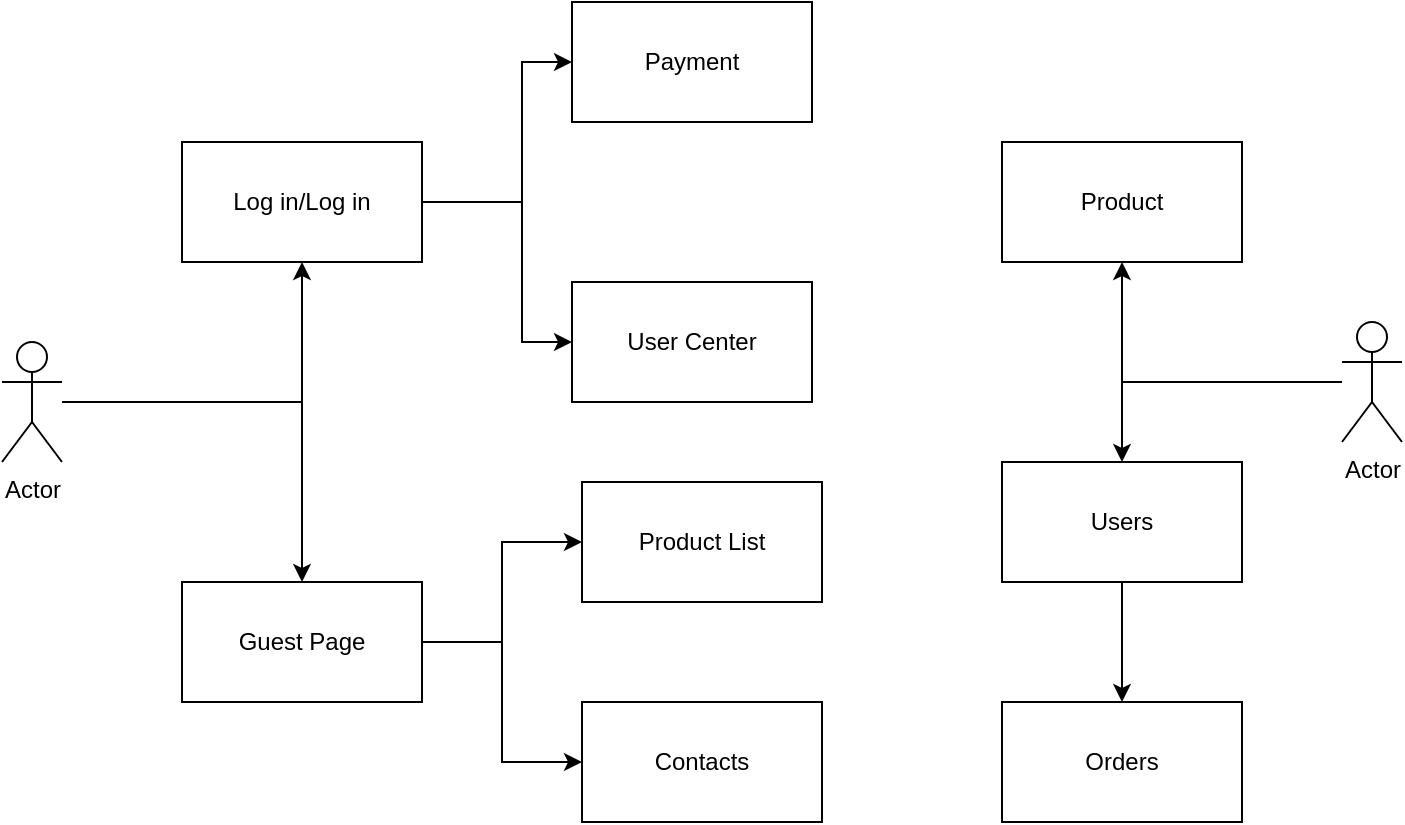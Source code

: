 <mxfile version="20.2.3" type="github">
  <diagram id="G0MswukgoAe6NW4mFfPv" name="Page-1">
    <mxGraphModel dx="1038" dy="571" grid="1" gridSize="10" guides="1" tooltips="1" connect="1" arrows="1" fold="1" page="1" pageScale="1" pageWidth="850" pageHeight="1100" math="0" shadow="0">
      <root>
        <mxCell id="0" />
        <mxCell id="1" parent="0" />
        <mxCell id="v1s5DiAA0q8vI7PFKZQ3-4" style="edgeStyle=orthogonalEdgeStyle;rounded=0;orthogonalLoop=1;jettySize=auto;html=1;" edge="1" parent="1" source="v1s5DiAA0q8vI7PFKZQ3-1" target="v1s5DiAA0q8vI7PFKZQ3-2">
          <mxGeometry relative="1" as="geometry" />
        </mxCell>
        <mxCell id="v1s5DiAA0q8vI7PFKZQ3-9" style="edgeStyle=orthogonalEdgeStyle;rounded=0;orthogonalLoop=1;jettySize=auto;html=1;" edge="1" parent="1" source="v1s5DiAA0q8vI7PFKZQ3-1" target="v1s5DiAA0q8vI7PFKZQ3-8">
          <mxGeometry relative="1" as="geometry" />
        </mxCell>
        <mxCell id="v1s5DiAA0q8vI7PFKZQ3-1" value="Actor" style="shape=umlActor;verticalLabelPosition=bottom;verticalAlign=top;html=1;outlineConnect=0;" vertex="1" parent="1">
          <mxGeometry x="140" y="220" width="30" height="60" as="geometry" />
        </mxCell>
        <mxCell id="v1s5DiAA0q8vI7PFKZQ3-5" style="edgeStyle=orthogonalEdgeStyle;rounded=0;orthogonalLoop=1;jettySize=auto;html=1;" edge="1" parent="1" source="v1s5DiAA0q8vI7PFKZQ3-2" target="v1s5DiAA0q8vI7PFKZQ3-3">
          <mxGeometry relative="1" as="geometry">
            <Array as="points">
              <mxPoint x="400" y="150" />
              <mxPoint x="400" y="80" />
            </Array>
          </mxGeometry>
        </mxCell>
        <mxCell id="v1s5DiAA0q8vI7PFKZQ3-7" style="edgeStyle=orthogonalEdgeStyle;rounded=0;orthogonalLoop=1;jettySize=auto;html=1;" edge="1" parent="1" source="v1s5DiAA0q8vI7PFKZQ3-2" target="v1s5DiAA0q8vI7PFKZQ3-6">
          <mxGeometry relative="1" as="geometry">
            <Array as="points">
              <mxPoint x="400" y="150" />
              <mxPoint x="400" y="220" />
            </Array>
          </mxGeometry>
        </mxCell>
        <mxCell id="v1s5DiAA0q8vI7PFKZQ3-2" value="Log in/Log in" style="rounded=0;whiteSpace=wrap;html=1;" vertex="1" parent="1">
          <mxGeometry x="230" y="120" width="120" height="60" as="geometry" />
        </mxCell>
        <mxCell id="v1s5DiAA0q8vI7PFKZQ3-3" value="Payment" style="rounded=0;whiteSpace=wrap;html=1;" vertex="1" parent="1">
          <mxGeometry x="425" y="50" width="120" height="60" as="geometry" />
        </mxCell>
        <mxCell id="v1s5DiAA0q8vI7PFKZQ3-6" value="User Center" style="rounded=0;whiteSpace=wrap;html=1;" vertex="1" parent="1">
          <mxGeometry x="425" y="190" width="120" height="60" as="geometry" />
        </mxCell>
        <mxCell id="v1s5DiAA0q8vI7PFKZQ3-11" style="edgeStyle=orthogonalEdgeStyle;rounded=0;orthogonalLoop=1;jettySize=auto;html=1;" edge="1" parent="1" source="v1s5DiAA0q8vI7PFKZQ3-8" target="v1s5DiAA0q8vI7PFKZQ3-10">
          <mxGeometry relative="1" as="geometry" />
        </mxCell>
        <mxCell id="v1s5DiAA0q8vI7PFKZQ3-13" style="edgeStyle=orthogonalEdgeStyle;rounded=0;orthogonalLoop=1;jettySize=auto;html=1;entryX=0;entryY=0.5;entryDx=0;entryDy=0;" edge="1" parent="1" source="v1s5DiAA0q8vI7PFKZQ3-8" target="v1s5DiAA0q8vI7PFKZQ3-12">
          <mxGeometry relative="1" as="geometry" />
        </mxCell>
        <mxCell id="v1s5DiAA0q8vI7PFKZQ3-8" value="Guest Page" style="rounded=0;whiteSpace=wrap;html=1;" vertex="1" parent="1">
          <mxGeometry x="230" y="340" width="120" height="60" as="geometry" />
        </mxCell>
        <mxCell id="v1s5DiAA0q8vI7PFKZQ3-10" value="Product List" style="rounded=0;whiteSpace=wrap;html=1;" vertex="1" parent="1">
          <mxGeometry x="430" y="290" width="120" height="60" as="geometry" />
        </mxCell>
        <mxCell id="v1s5DiAA0q8vI7PFKZQ3-12" value="Contacts" style="rounded=0;whiteSpace=wrap;html=1;" vertex="1" parent="1">
          <mxGeometry x="430" y="400" width="120" height="60" as="geometry" />
        </mxCell>
        <mxCell id="v1s5DiAA0q8vI7PFKZQ3-18" style="edgeStyle=orthogonalEdgeStyle;rounded=0;orthogonalLoop=1;jettySize=auto;html=1;" edge="1" parent="1" source="v1s5DiAA0q8vI7PFKZQ3-14" target="v1s5DiAA0q8vI7PFKZQ3-17">
          <mxGeometry relative="1" as="geometry" />
        </mxCell>
        <mxCell id="v1s5DiAA0q8vI7PFKZQ3-19" style="edgeStyle=orthogonalEdgeStyle;rounded=0;orthogonalLoop=1;jettySize=auto;html=1;" edge="1" parent="1" source="v1s5DiAA0q8vI7PFKZQ3-14" target="v1s5DiAA0q8vI7PFKZQ3-16">
          <mxGeometry relative="1" as="geometry" />
        </mxCell>
        <mxCell id="v1s5DiAA0q8vI7PFKZQ3-14" value="Actor" style="shape=umlActor;verticalLabelPosition=bottom;verticalAlign=top;html=1;outlineConnect=0;" vertex="1" parent="1">
          <mxGeometry x="810" y="210" width="30" height="60" as="geometry" />
        </mxCell>
        <mxCell id="v1s5DiAA0q8vI7PFKZQ3-15" value="Orders" style="rounded=0;whiteSpace=wrap;html=1;" vertex="1" parent="1">
          <mxGeometry x="640" y="400" width="120" height="60" as="geometry" />
        </mxCell>
        <mxCell id="v1s5DiAA0q8vI7PFKZQ3-20" style="edgeStyle=orthogonalEdgeStyle;rounded=0;orthogonalLoop=1;jettySize=auto;html=1;entryX=0.5;entryY=0;entryDx=0;entryDy=0;" edge="1" parent="1" source="v1s5DiAA0q8vI7PFKZQ3-16" target="v1s5DiAA0q8vI7PFKZQ3-15">
          <mxGeometry relative="1" as="geometry" />
        </mxCell>
        <mxCell id="v1s5DiAA0q8vI7PFKZQ3-16" value="Users" style="rounded=0;whiteSpace=wrap;html=1;" vertex="1" parent="1">
          <mxGeometry x="640" y="280" width="120" height="60" as="geometry" />
        </mxCell>
        <mxCell id="v1s5DiAA0q8vI7PFKZQ3-17" value="Product" style="rounded=0;whiteSpace=wrap;html=1;" vertex="1" parent="1">
          <mxGeometry x="640" y="120" width="120" height="60" as="geometry" />
        </mxCell>
      </root>
    </mxGraphModel>
  </diagram>
</mxfile>
